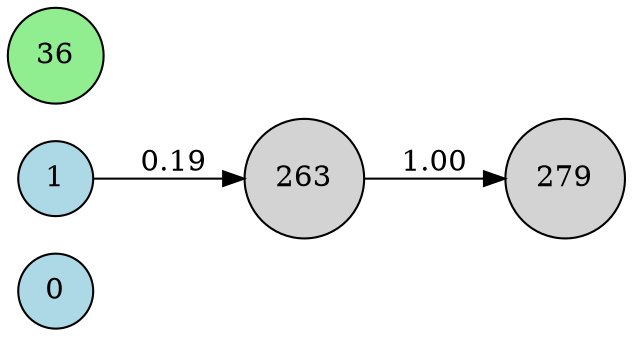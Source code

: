 digraph neat {
  rankdir=LR;
  node [shape=circle];
  node0 [label="0", style=filled, fillcolor=lightblue];
  node1 [label="1", style=filled, fillcolor=lightblue];
  node36 [label="36", style=filled, fillcolor=lightgreen];
  node263 [label="263", style=filled, fillcolor=lightgray];
  node279 [label="279", style=filled, fillcolor=lightgray];
  node263 -> node279 [label="1.00"];
  node1 -> node263 [label="0.19"];
}
